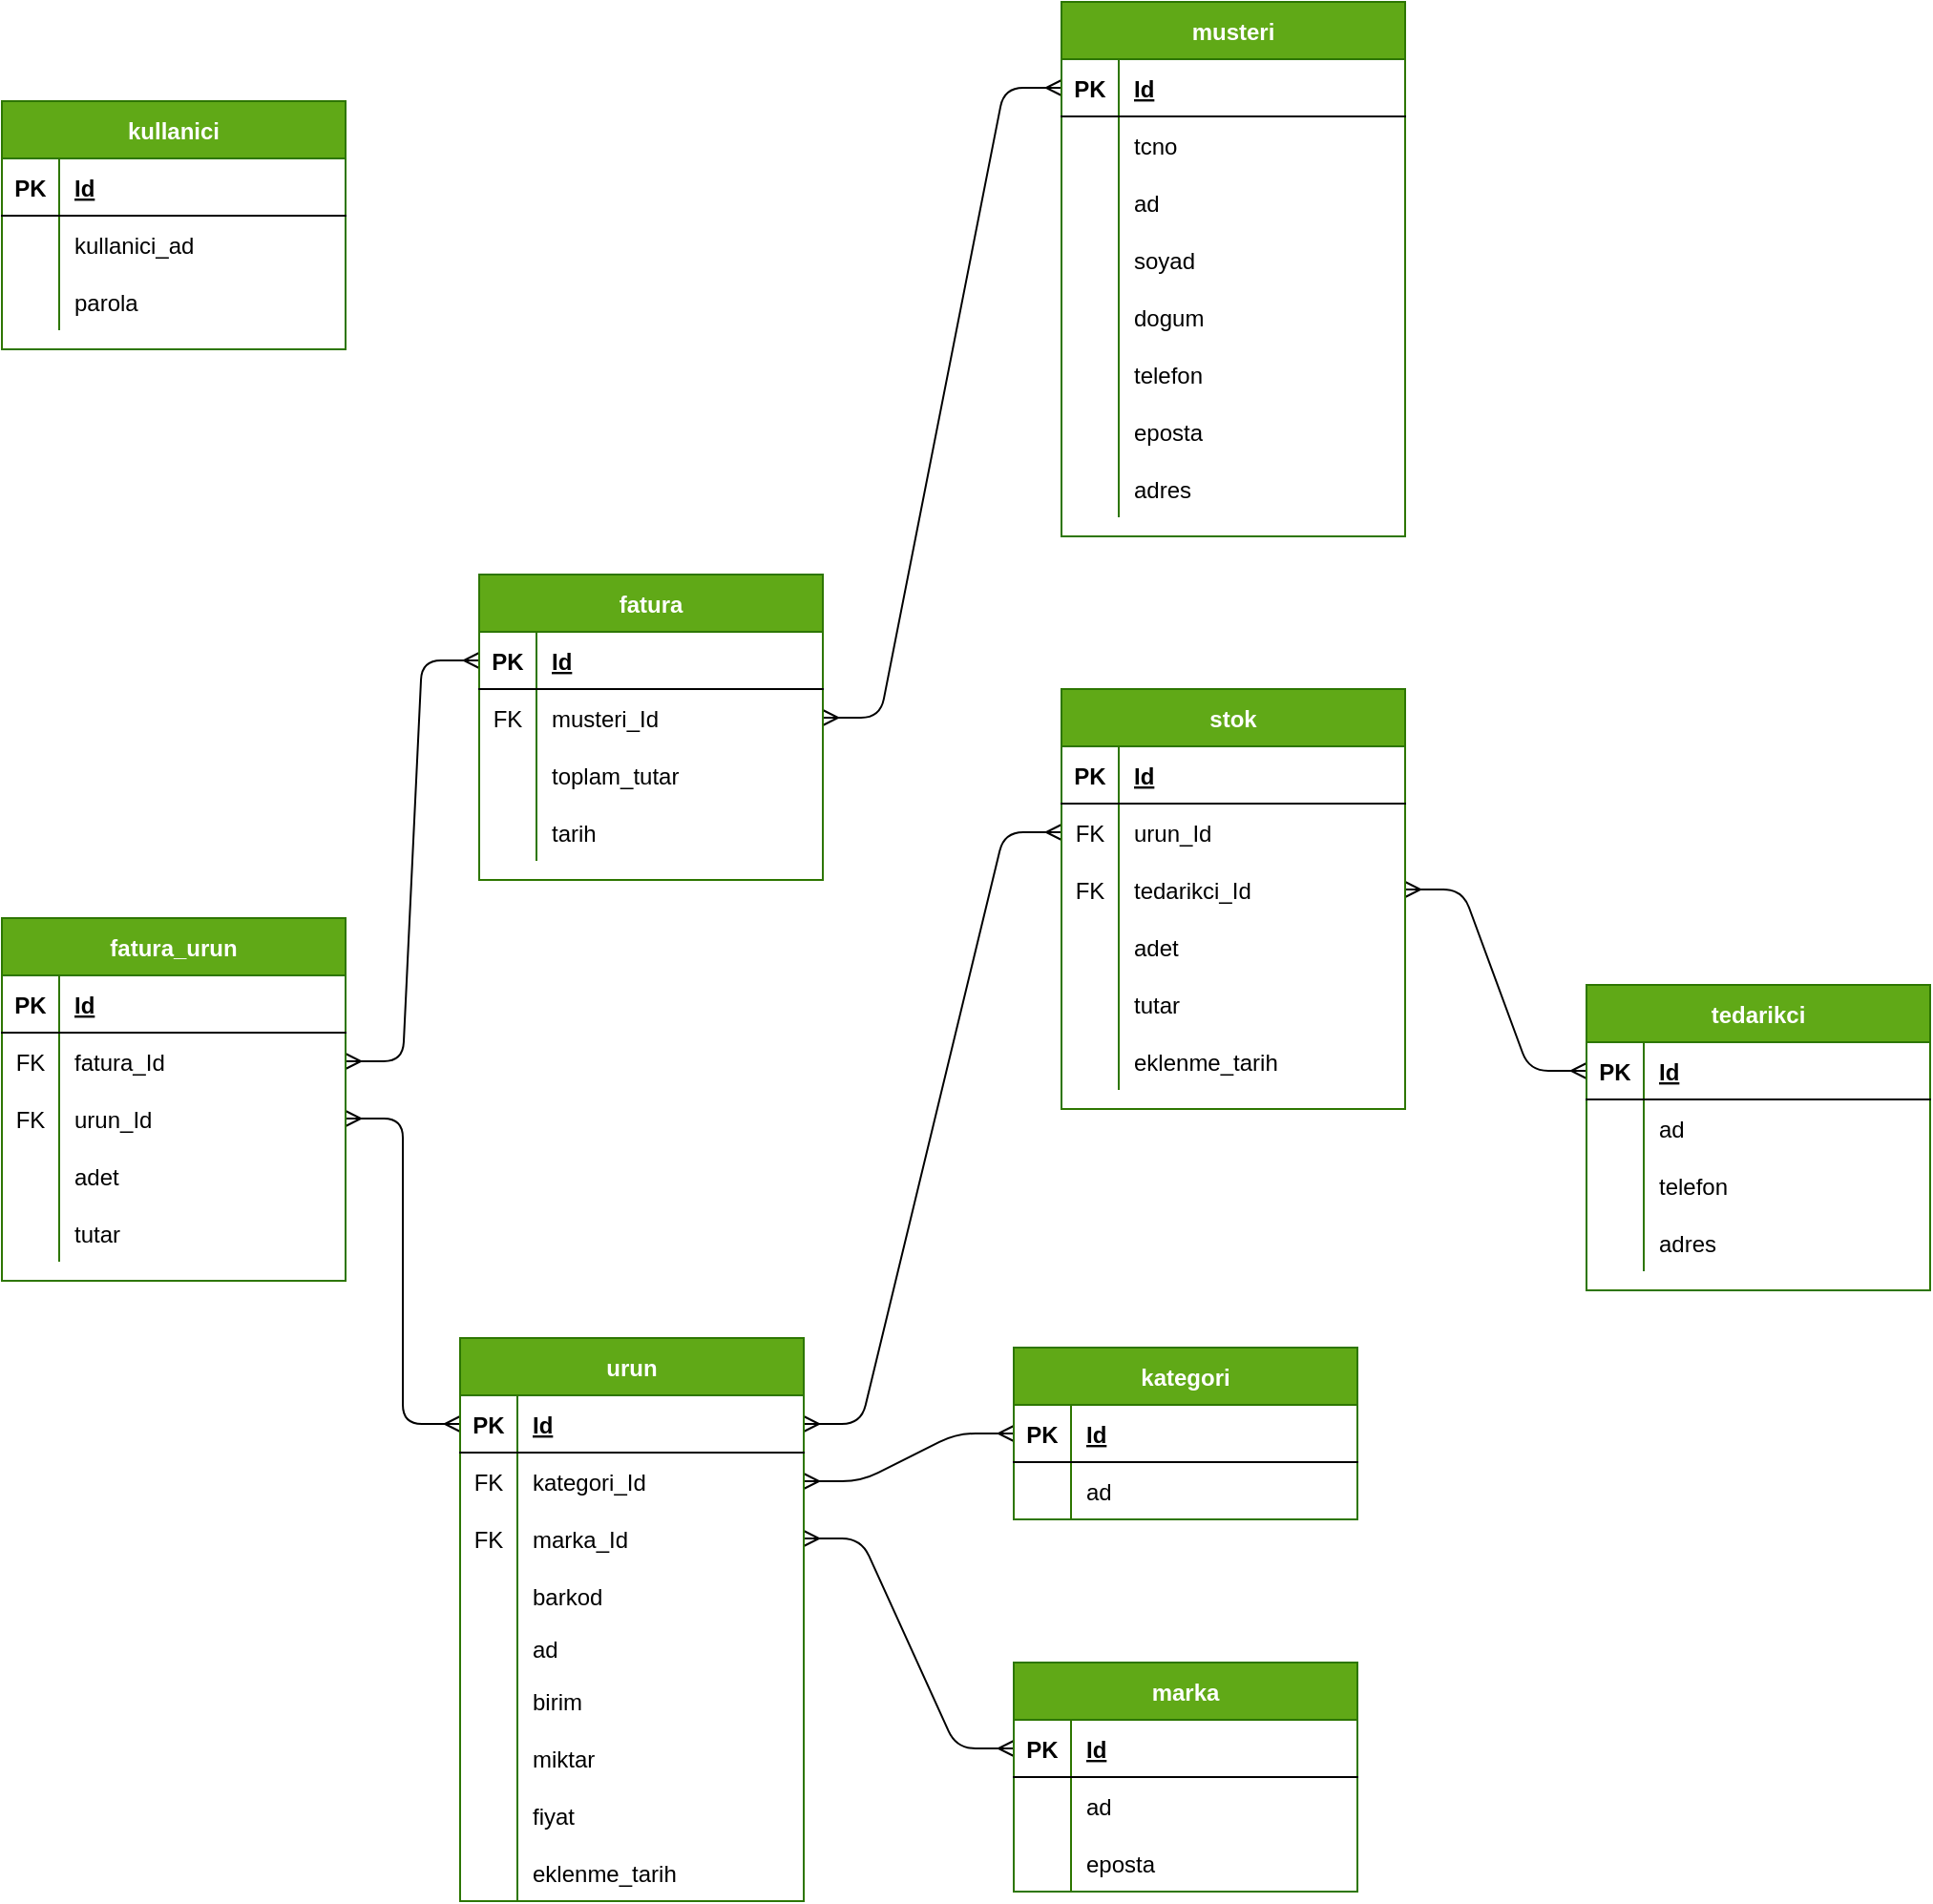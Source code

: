 <mxfile version="13.7.9" type="device"><diagram id="P-79HF_N6AlS7FEZApcc" name="Page-1"><mxGraphModel dx="1422" dy="850" grid="1" gridSize="10" guides="1" tooltips="1" connect="1" arrows="1" fold="1" page="1" pageScale="1" pageWidth="1600" pageHeight="1200" math="0" shadow="0"><root><object label="" id="0"><mxCell/></object><mxCell id="1" parent="0"/><mxCell id="rseq8fFAjmLeye40sNey-18" value="" style="edgeStyle=entityRelationEdgeStyle;fontSize=12;html=1;endArrow=ERmany;startArrow=ERmany;exitX=1;exitY=0.5;exitDx=0;exitDy=0;entryX=0;entryY=0.5;entryDx=0;entryDy=0;" parent="1" source="rFaIuTn6ir9qlmdne9DY-21" target="8cAF7G6tJF8TkGzmdEdp-2" edge="1"><mxGeometry width="100" height="100" relative="1" as="geometry"><mxPoint x="435" y="853" as="sourcePoint"/><mxPoint x="855" y="808" as="targetPoint"/></mxGeometry></mxCell><mxCell id="rseq8fFAjmLeye40sNey-19" value="" style="edgeStyle=entityRelationEdgeStyle;fontSize=12;html=1;endArrow=ERmany;startArrow=ERmany;entryX=0;entryY=0.5;entryDx=0;entryDy=0;exitX=1;exitY=0.5;exitDx=0;exitDy=0;" parent="1" source="rFaIuTn6ir9qlmdne9DY-18" target="rFaIuTn6ir9qlmdne9DY-314" edge="1"><mxGeometry width="100" height="100" relative="1" as="geometry"><mxPoint x="405" y="1153" as="sourcePoint"/><mxPoint x="-15" y="1103" as="targetPoint"/></mxGeometry></mxCell><mxCell id="rseq8fFAjmLeye40sNey-34" value="" style="edgeStyle=entityRelationEdgeStyle;fontSize=12;html=1;endArrow=ERmany;startArrow=ERmany;exitX=1;exitY=0.5;exitDx=0;exitDy=0;entryX=0;entryY=0.5;entryDx=0;entryDy=0;" parent="1" source="rFaIuTn6ir9qlmdne9DY-15" target="rFaIuTn6ir9qlmdne9DY-96" edge="1"><mxGeometry width="100" height="100" relative="1" as="geometry"><mxPoint x="775" y="858" as="sourcePoint"/><mxPoint x="865" y="798" as="targetPoint"/></mxGeometry></mxCell><mxCell id="rseq8fFAjmLeye40sNey-42" value="" style="edgeStyle=entityRelationEdgeStyle;fontSize=12;html=1;endArrow=ERmany;startArrow=ERmany;entryX=0;entryY=0.5;entryDx=0;entryDy=0;exitX=1;exitY=0.5;exitDx=0;exitDy=0;" parent="1" source="rFaIuTn6ir9qlmdne9DY-99" target="rFaIuTn6ir9qlmdne9DY-119" edge="1"><mxGeometry width="100" height="100" relative="1" as="geometry"><mxPoint x="1050" y="588" as="sourcePoint"/><mxPoint x="1175" y="818" as="targetPoint"/></mxGeometry></mxCell><mxCell id="rseq8fFAjmLeye40sNey-65" value="" style="edgeStyle=entityRelationEdgeStyle;fontSize=12;html=1;endArrow=ERmany;startArrow=ERmany;exitX=1;exitY=0.5;exitDx=0;exitDy=0;entryX=0;entryY=0.5;entryDx=0;entryDy=0;" parent="1" source="rseq8fFAjmLeye40sNey-56" target="rFaIuTn6ir9qlmdne9DY-15" edge="1"><mxGeometry width="100" height="100" relative="1" as="geometry"><mxPoint x="775" y="828" as="sourcePoint"/><mxPoint x="865" y="608" as="targetPoint"/></mxGeometry></mxCell><mxCell id="rseq8fFAjmLeye40sNey-68" value="" style="edgeStyle=entityRelationEdgeStyle;fontSize=12;html=1;endArrow=ERmany;startArrow=ERmany;exitX=1;exitY=0.5;exitDx=0;exitDy=0;entryX=0;entryY=0.5;entryDx=0;entryDy=0;" parent="1" source="rseq8fFAjmLeye40sNey-53" target="rFaIuTn6ir9qlmdne9DY-158" edge="1"><mxGeometry width="100" height="100" relative="1" as="geometry"><mxPoint x="515" y="593" as="sourcePoint"/><mxPoint x="605" y="373" as="targetPoint"/></mxGeometry></mxCell><mxCell id="rseq8fFAjmLeye40sNey-69" value="" style="edgeStyle=entityRelationEdgeStyle;fontSize=12;html=1;endArrow=ERmany;startArrow=ERmany;entryX=0;entryY=0.5;entryDx=0;entryDy=0;exitX=1;exitY=0.5;exitDx=0;exitDy=0;" parent="1" source="rFaIuTn6ir9qlmdne9DY-161" target="rFaIuTn6ir9qlmdne9DY-222" edge="1"><mxGeometry width="100" height="100" relative="1" as="geometry"><mxPoint x="860" y="258" as="sourcePoint"/><mxPoint x="1535" y="-67" as="targetPoint"/></mxGeometry></mxCell><mxCell id="rFaIuTn6ir9qlmdne9DY-92" value="stok" style="shape=table;startSize=30;container=1;collapsible=1;childLayout=tableLayout;fixedRows=1;rowLines=0;fontStyle=1;align=center;resizeLast=1;fillColor=#60a917;strokeColor=#2D7600;fontColor=#ffffff;" parent="1" vertex="1"><mxGeometry x="855" y="448" width="180" height="220" as="geometry"/></mxCell><mxCell id="rFaIuTn6ir9qlmdne9DY-93" value="" style="shape=partialRectangle;collapsible=0;dropTarget=0;pointerEvents=0;fillColor=none;top=0;left=0;bottom=1;right=0;points=[[0,0.5],[1,0.5]];portConstraint=eastwest;" parent="rFaIuTn6ir9qlmdne9DY-92" vertex="1"><mxGeometry y="30" width="180" height="30" as="geometry"/></mxCell><mxCell id="rFaIuTn6ir9qlmdne9DY-94" value="PK" style="shape=partialRectangle;connectable=0;fillColor=none;top=0;left=0;bottom=0;right=0;fontStyle=1;overflow=hidden;" parent="rFaIuTn6ir9qlmdne9DY-93" vertex="1"><mxGeometry width="30" height="30" as="geometry"/></mxCell><mxCell id="rFaIuTn6ir9qlmdne9DY-95" value="Id" style="shape=partialRectangle;connectable=0;fillColor=none;top=0;left=0;bottom=0;right=0;align=left;spacingLeft=6;fontStyle=5;overflow=hidden;" parent="rFaIuTn6ir9qlmdne9DY-93" vertex="1"><mxGeometry x="30" width="150" height="30" as="geometry"/></mxCell><mxCell id="rFaIuTn6ir9qlmdne9DY-96" value="" style="shape=partialRectangle;collapsible=0;dropTarget=0;pointerEvents=0;fillColor=none;top=0;left=0;bottom=0;right=0;points=[[0,0.5],[1,0.5]];portConstraint=eastwest;" parent="rFaIuTn6ir9qlmdne9DY-92" vertex="1"><mxGeometry y="60" width="180" height="30" as="geometry"/></mxCell><mxCell id="rFaIuTn6ir9qlmdne9DY-97" value="FK" style="shape=partialRectangle;connectable=0;fillColor=none;top=0;left=0;bottom=0;right=0;editable=1;overflow=hidden;" parent="rFaIuTn6ir9qlmdne9DY-96" vertex="1"><mxGeometry width="30" height="30" as="geometry"/></mxCell><mxCell id="rFaIuTn6ir9qlmdne9DY-98" value="urun_Id" style="shape=partialRectangle;connectable=0;fillColor=none;top=0;left=0;bottom=0;right=0;align=left;spacingLeft=6;overflow=hidden;" parent="rFaIuTn6ir9qlmdne9DY-96" vertex="1"><mxGeometry x="30" width="150" height="30" as="geometry"/></mxCell><mxCell id="rFaIuTn6ir9qlmdne9DY-99" value="" style="shape=partialRectangle;collapsible=0;dropTarget=0;pointerEvents=0;fillColor=none;top=0;left=0;bottom=0;right=0;points=[[0,0.5],[1,0.5]];portConstraint=eastwest;" parent="rFaIuTn6ir9qlmdne9DY-92" vertex="1"><mxGeometry y="90" width="180" height="30" as="geometry"/></mxCell><mxCell id="rFaIuTn6ir9qlmdne9DY-100" value="FK" style="shape=partialRectangle;connectable=0;fillColor=none;top=0;left=0;bottom=0;right=0;editable=1;overflow=hidden;" parent="rFaIuTn6ir9qlmdne9DY-99" vertex="1"><mxGeometry width="30" height="30" as="geometry"/></mxCell><mxCell id="rFaIuTn6ir9qlmdne9DY-101" value="tedarikci_Id" style="shape=partialRectangle;connectable=0;fillColor=none;top=0;left=0;bottom=0;right=0;align=left;spacingLeft=6;overflow=hidden;" parent="rFaIuTn6ir9qlmdne9DY-99" vertex="1"><mxGeometry x="30" width="150" height="30" as="geometry"/></mxCell><mxCell id="rseq8fFAjmLeye40sNey-35" value="" style="shape=partialRectangle;collapsible=0;dropTarget=0;pointerEvents=0;fillColor=none;top=0;left=0;bottom=0;right=0;points=[[0,0.5],[1,0.5]];portConstraint=eastwest;" parent="rFaIuTn6ir9qlmdne9DY-92" vertex="1"><mxGeometry y="120" width="180" height="30" as="geometry"/></mxCell><mxCell id="rseq8fFAjmLeye40sNey-36" value="" style="shape=partialRectangle;connectable=0;fillColor=none;top=0;left=0;bottom=0;right=0;editable=1;overflow=hidden;" parent="rseq8fFAjmLeye40sNey-35" vertex="1"><mxGeometry width="30" height="30" as="geometry"/></mxCell><mxCell id="rseq8fFAjmLeye40sNey-37" value="adet" style="shape=partialRectangle;connectable=0;fillColor=none;top=0;left=0;bottom=0;right=0;align=left;spacingLeft=6;overflow=hidden;" parent="rseq8fFAjmLeye40sNey-35" vertex="1"><mxGeometry x="30" width="150" height="30" as="geometry"/></mxCell><mxCell id="jy2COq91OwpYRetSkR2U-1" value="" style="shape=partialRectangle;collapsible=0;dropTarget=0;pointerEvents=0;fillColor=none;top=0;left=0;bottom=0;right=0;points=[[0,0.5],[1,0.5]];portConstraint=eastwest;" parent="rFaIuTn6ir9qlmdne9DY-92" vertex="1"><mxGeometry y="150" width="180" height="30" as="geometry"/></mxCell><mxCell id="jy2COq91OwpYRetSkR2U-2" value="" style="shape=partialRectangle;connectable=0;fillColor=none;top=0;left=0;bottom=0;right=0;editable=1;overflow=hidden;" parent="jy2COq91OwpYRetSkR2U-1" vertex="1"><mxGeometry width="30" height="30" as="geometry"/></mxCell><mxCell id="jy2COq91OwpYRetSkR2U-3" value="tutar" style="shape=partialRectangle;connectable=0;fillColor=none;top=0;left=0;bottom=0;right=0;align=left;spacingLeft=6;overflow=hidden;" parent="jy2COq91OwpYRetSkR2U-1" vertex="1"><mxGeometry x="30" width="150" height="30" as="geometry"/></mxCell><mxCell id="rFaIuTn6ir9qlmdne9DY-102" value="" style="shape=partialRectangle;collapsible=0;dropTarget=0;pointerEvents=0;fillColor=none;top=0;left=0;bottom=0;right=0;points=[[0,0.5],[1,0.5]];portConstraint=eastwest;" parent="rFaIuTn6ir9qlmdne9DY-92" vertex="1"><mxGeometry y="180" width="180" height="30" as="geometry"/></mxCell><mxCell id="rFaIuTn6ir9qlmdne9DY-103" value="" style="shape=partialRectangle;connectable=0;fillColor=none;top=0;left=0;bottom=0;right=0;editable=1;overflow=hidden;" parent="rFaIuTn6ir9qlmdne9DY-102" vertex="1"><mxGeometry width="30" height="30" as="geometry"/></mxCell><mxCell id="rFaIuTn6ir9qlmdne9DY-104" value="eklenme_tarih" style="shape=partialRectangle;connectable=0;fillColor=none;top=0;left=0;bottom=0;right=0;align=left;spacingLeft=6;overflow=hidden;" parent="rFaIuTn6ir9qlmdne9DY-102" vertex="1"><mxGeometry x="30" width="150" height="30" as="geometry"/></mxCell><mxCell id="rFaIuTn6ir9qlmdne9DY-14" value="urun" style="shape=table;startSize=30;container=1;collapsible=1;childLayout=tableLayout;fixedRows=1;rowLines=0;fontStyle=1;align=center;resizeLast=1;fillColor=#60a917;strokeColor=#2D7600;fontColor=#ffffff;" parent="1" vertex="1"><mxGeometry x="540" y="788" width="180" height="295" as="geometry"/></mxCell><mxCell id="rFaIuTn6ir9qlmdne9DY-15" value="" style="shape=partialRectangle;collapsible=0;dropTarget=0;pointerEvents=0;fillColor=none;top=0;left=0;bottom=1;right=0;points=[[0,0.5],[1,0.5]];portConstraint=eastwest;" parent="rFaIuTn6ir9qlmdne9DY-14" vertex="1"><mxGeometry y="30" width="180" height="30" as="geometry"/></mxCell><mxCell id="rFaIuTn6ir9qlmdne9DY-16" value="PK" style="shape=partialRectangle;connectable=0;fillColor=none;top=0;left=0;bottom=0;right=0;fontStyle=1;overflow=hidden;" parent="rFaIuTn6ir9qlmdne9DY-15" vertex="1"><mxGeometry width="30" height="30" as="geometry"/></mxCell><mxCell id="rFaIuTn6ir9qlmdne9DY-17" value="Id" style="shape=partialRectangle;connectable=0;fillColor=none;top=0;left=0;bottom=0;right=0;align=left;spacingLeft=6;fontStyle=5;overflow=hidden;" parent="rFaIuTn6ir9qlmdne9DY-15" vertex="1"><mxGeometry x="30" width="150" height="30" as="geometry"/></mxCell><mxCell id="rFaIuTn6ir9qlmdne9DY-21" value="" style="shape=partialRectangle;collapsible=0;dropTarget=0;pointerEvents=0;fillColor=none;top=0;left=0;bottom=0;right=0;points=[[0,0.5],[1,0.5]];portConstraint=eastwest;" parent="rFaIuTn6ir9qlmdne9DY-14" vertex="1"><mxGeometry y="60" width="180" height="30" as="geometry"/></mxCell><mxCell id="rFaIuTn6ir9qlmdne9DY-22" value="FK" style="shape=partialRectangle;connectable=0;fillColor=none;top=0;left=0;bottom=0;right=0;editable=1;overflow=hidden;" parent="rFaIuTn6ir9qlmdne9DY-21" vertex="1"><mxGeometry width="30" height="30" as="geometry"/></mxCell><mxCell id="rFaIuTn6ir9qlmdne9DY-23" value="kategori_Id" style="shape=partialRectangle;connectable=0;fillColor=none;top=0;left=0;bottom=0;right=0;align=left;spacingLeft=6;overflow=hidden;" parent="rFaIuTn6ir9qlmdne9DY-21" vertex="1"><mxGeometry x="30" width="150" height="30" as="geometry"/></mxCell><mxCell id="rFaIuTn6ir9qlmdne9DY-18" value="" style="shape=partialRectangle;collapsible=0;dropTarget=0;pointerEvents=0;fillColor=none;top=0;left=0;bottom=0;right=0;points=[[0,0.5],[1,0.5]];portConstraint=eastwest;" parent="rFaIuTn6ir9qlmdne9DY-14" vertex="1"><mxGeometry y="90" width="180" height="30" as="geometry"/></mxCell><mxCell id="rFaIuTn6ir9qlmdne9DY-19" value="FK" style="shape=partialRectangle;connectable=0;fillColor=none;top=0;left=0;bottom=0;right=0;editable=1;overflow=hidden;" parent="rFaIuTn6ir9qlmdne9DY-18" vertex="1"><mxGeometry width="30" height="30" as="geometry"/></mxCell><mxCell id="rFaIuTn6ir9qlmdne9DY-20" value="marka_Id" style="shape=partialRectangle;connectable=0;fillColor=none;top=0;left=0;bottom=0;right=0;align=left;spacingLeft=6;overflow=hidden;" parent="rFaIuTn6ir9qlmdne9DY-18" vertex="1"><mxGeometry x="30" width="150" height="30" as="geometry"/></mxCell><mxCell id="rFaIuTn6ir9qlmdne9DY-332" value="" style="shape=partialRectangle;collapsible=0;dropTarget=0;pointerEvents=0;fillColor=none;top=0;left=0;bottom=0;right=0;points=[[0,0.5],[1,0.5]];portConstraint=eastwest;" parent="rFaIuTn6ir9qlmdne9DY-14" vertex="1"><mxGeometry y="120" width="180" height="30" as="geometry"/></mxCell><mxCell id="rFaIuTn6ir9qlmdne9DY-333" value="" style="shape=partialRectangle;connectable=0;fillColor=none;top=0;left=0;bottom=0;right=0;editable=1;overflow=hidden;" parent="rFaIuTn6ir9qlmdne9DY-332" vertex="1"><mxGeometry width="30" height="30" as="geometry"/></mxCell><mxCell id="rFaIuTn6ir9qlmdne9DY-334" value="barkod" style="shape=partialRectangle;connectable=0;fillColor=none;top=0;left=0;bottom=0;right=0;align=left;spacingLeft=6;overflow=hidden;" parent="rFaIuTn6ir9qlmdne9DY-332" vertex="1"><mxGeometry x="30" width="150" height="30" as="geometry"/></mxCell><mxCell id="rFaIuTn6ir9qlmdne9DY-24" value="" style="shape=partialRectangle;collapsible=0;dropTarget=0;pointerEvents=0;fillColor=none;top=0;left=0;bottom=0;right=0;points=[[0,0.5],[1,0.5]];portConstraint=eastwest;" parent="rFaIuTn6ir9qlmdne9DY-14" vertex="1"><mxGeometry y="150" width="180" height="25" as="geometry"/></mxCell><mxCell id="rFaIuTn6ir9qlmdne9DY-25" value="" style="shape=partialRectangle;connectable=0;fillColor=none;top=0;left=0;bottom=0;right=0;editable=1;overflow=hidden;" parent="rFaIuTn6ir9qlmdne9DY-24" vertex="1"><mxGeometry width="30" height="25" as="geometry"/></mxCell><mxCell id="rFaIuTn6ir9qlmdne9DY-26" value="ad" style="shape=partialRectangle;connectable=0;fillColor=none;top=0;left=0;bottom=0;right=0;align=left;spacingLeft=6;overflow=hidden;" parent="rFaIuTn6ir9qlmdne9DY-24" vertex="1"><mxGeometry x="30" width="150" height="25" as="geometry"/></mxCell><mxCell id="rFaIuTn6ir9qlmdne9DY-351" value="" style="shape=partialRectangle;collapsible=0;dropTarget=0;pointerEvents=0;fillColor=none;top=0;left=0;bottom=0;right=0;points=[[0,0.5],[1,0.5]];portConstraint=eastwest;" parent="rFaIuTn6ir9qlmdne9DY-14" vertex="1"><mxGeometry y="175" width="180" height="30" as="geometry"/></mxCell><mxCell id="rFaIuTn6ir9qlmdne9DY-352" value="" style="shape=partialRectangle;connectable=0;fillColor=none;top=0;left=0;bottom=0;right=0;editable=1;overflow=hidden;" parent="rFaIuTn6ir9qlmdne9DY-351" vertex="1"><mxGeometry width="30" height="30" as="geometry"/></mxCell><mxCell id="rFaIuTn6ir9qlmdne9DY-353" value="birim" style="shape=partialRectangle;connectable=0;fillColor=none;top=0;left=0;bottom=0;right=0;align=left;spacingLeft=6;overflow=hidden;" parent="rFaIuTn6ir9qlmdne9DY-351" vertex="1"><mxGeometry x="30" width="150" height="30" as="geometry"/></mxCell><mxCell id="rFaIuTn6ir9qlmdne9DY-335" value="" style="shape=partialRectangle;collapsible=0;dropTarget=0;pointerEvents=0;fillColor=none;top=0;left=0;bottom=0;right=0;points=[[0,0.5],[1,0.5]];portConstraint=eastwest;" parent="rFaIuTn6ir9qlmdne9DY-14" vertex="1"><mxGeometry y="205" width="180" height="30" as="geometry"/></mxCell><mxCell id="rFaIuTn6ir9qlmdne9DY-336" value="" style="shape=partialRectangle;connectable=0;fillColor=none;top=0;left=0;bottom=0;right=0;editable=1;overflow=hidden;" parent="rFaIuTn6ir9qlmdne9DY-335" vertex="1"><mxGeometry width="30" height="30" as="geometry"/></mxCell><mxCell id="rFaIuTn6ir9qlmdne9DY-337" value="miktar" style="shape=partialRectangle;connectable=0;fillColor=none;top=0;left=0;bottom=0;right=0;align=left;spacingLeft=6;overflow=hidden;" parent="rFaIuTn6ir9qlmdne9DY-335" vertex="1"><mxGeometry x="30" width="150" height="30" as="geometry"/></mxCell><mxCell id="AvXuHLwraJ3XLC0T26JJ-1" value="" style="shape=partialRectangle;collapsible=0;dropTarget=0;pointerEvents=0;fillColor=none;top=0;left=0;bottom=0;right=0;points=[[0,0.5],[1,0.5]];portConstraint=eastwest;" vertex="1" parent="rFaIuTn6ir9qlmdne9DY-14"><mxGeometry y="235" width="180" height="30" as="geometry"/></mxCell><mxCell id="AvXuHLwraJ3XLC0T26JJ-2" value="" style="shape=partialRectangle;connectable=0;fillColor=none;top=0;left=0;bottom=0;right=0;editable=1;overflow=hidden;" vertex="1" parent="AvXuHLwraJ3XLC0T26JJ-1"><mxGeometry width="30" height="30" as="geometry"/></mxCell><mxCell id="AvXuHLwraJ3XLC0T26JJ-3" value="fiyat" style="shape=partialRectangle;connectable=0;fillColor=none;top=0;left=0;bottom=0;right=0;align=left;spacingLeft=6;overflow=hidden;" vertex="1" parent="AvXuHLwraJ3XLC0T26JJ-1"><mxGeometry x="30" width="150" height="30" as="geometry"/></mxCell><mxCell id="rFaIuTn6ir9qlmdne9DY-76" value="" style="shape=partialRectangle;collapsible=0;dropTarget=0;pointerEvents=0;fillColor=none;top=0;left=0;bottom=0;right=0;points=[[0,0.5],[1,0.5]];portConstraint=eastwest;" parent="rFaIuTn6ir9qlmdne9DY-14" vertex="1"><mxGeometry y="265" width="180" height="30" as="geometry"/></mxCell><mxCell id="rFaIuTn6ir9qlmdne9DY-77" value="" style="shape=partialRectangle;connectable=0;fillColor=none;top=0;left=0;bottom=0;right=0;editable=1;overflow=hidden;" parent="rFaIuTn6ir9qlmdne9DY-76" vertex="1"><mxGeometry width="30" height="30" as="geometry"/></mxCell><mxCell id="rFaIuTn6ir9qlmdne9DY-78" value="eklenme_tarih" style="shape=partialRectangle;connectable=0;fillColor=none;top=0;left=0;bottom=0;right=0;align=left;spacingLeft=6;overflow=hidden;" parent="rFaIuTn6ir9qlmdne9DY-76" vertex="1"><mxGeometry x="30" width="150" height="30" as="geometry"/></mxCell><mxCell id="8cAF7G6tJF8TkGzmdEdp-1" value="kategori" style="shape=table;startSize=30;container=1;collapsible=1;childLayout=tableLayout;fixedRows=1;rowLines=0;fontStyle=1;align=center;resizeLast=1;fillColor=#60a917;strokeColor=#2D7600;fontColor=#ffffff;" parent="1" vertex="1"><mxGeometry x="830" y="793" width="180" height="90" as="geometry"/></mxCell><mxCell id="8cAF7G6tJF8TkGzmdEdp-2" value="" style="shape=partialRectangle;collapsible=0;dropTarget=0;pointerEvents=0;fillColor=none;top=0;left=0;bottom=1;right=0;points=[[0,0.5],[1,0.5]];portConstraint=eastwest;" parent="8cAF7G6tJF8TkGzmdEdp-1" vertex="1"><mxGeometry y="30" width="180" height="30" as="geometry"/></mxCell><mxCell id="8cAF7G6tJF8TkGzmdEdp-3" value="PK" style="shape=partialRectangle;connectable=0;fillColor=none;top=0;left=0;bottom=0;right=0;fontStyle=1;overflow=hidden;" parent="8cAF7G6tJF8TkGzmdEdp-2" vertex="1"><mxGeometry width="30" height="30" as="geometry"/></mxCell><mxCell id="8cAF7G6tJF8TkGzmdEdp-4" value="Id" style="shape=partialRectangle;connectable=0;fillColor=none;top=0;left=0;bottom=0;right=0;align=left;spacingLeft=6;fontStyle=5;overflow=hidden;" parent="8cAF7G6tJF8TkGzmdEdp-2" vertex="1"><mxGeometry x="30" width="150" height="30" as="geometry"/></mxCell><mxCell id="8cAF7G6tJF8TkGzmdEdp-5" value="" style="shape=partialRectangle;collapsible=0;dropTarget=0;pointerEvents=0;fillColor=none;top=0;left=0;bottom=0;right=0;points=[[0,0.5],[1,0.5]];portConstraint=eastwest;" parent="8cAF7G6tJF8TkGzmdEdp-1" vertex="1"><mxGeometry y="60" width="180" height="30" as="geometry"/></mxCell><mxCell id="8cAF7G6tJF8TkGzmdEdp-6" value="" style="shape=partialRectangle;connectable=0;fillColor=none;top=0;left=0;bottom=0;right=0;editable=1;overflow=hidden;" parent="8cAF7G6tJF8TkGzmdEdp-5" vertex="1"><mxGeometry width="30" height="30" as="geometry"/></mxCell><mxCell id="8cAF7G6tJF8TkGzmdEdp-7" value="ad" style="shape=partialRectangle;connectable=0;fillColor=none;top=0;left=0;bottom=0;right=0;align=left;spacingLeft=6;overflow=hidden;" parent="8cAF7G6tJF8TkGzmdEdp-5" vertex="1"><mxGeometry x="30" width="150" height="30" as="geometry"/></mxCell><mxCell id="rFaIuTn6ir9qlmdne9DY-27" value="kullanici" style="shape=table;startSize=30;container=1;collapsible=1;childLayout=tableLayout;fixedRows=1;rowLines=0;fontStyle=1;align=center;resizeLast=1;fillColor=#60a917;strokeColor=#2D7600;fontColor=#ffffff;" parent="1" vertex="1"><mxGeometry x="300" y="140" width="180" height="130" as="geometry"/></mxCell><mxCell id="rFaIuTn6ir9qlmdne9DY-28" value="" style="shape=partialRectangle;collapsible=0;dropTarget=0;pointerEvents=0;fillColor=none;top=0;left=0;bottom=1;right=0;points=[[0,0.5],[1,0.5]];portConstraint=eastwest;" parent="rFaIuTn6ir9qlmdne9DY-27" vertex="1"><mxGeometry y="30" width="180" height="30" as="geometry"/></mxCell><mxCell id="rFaIuTn6ir9qlmdne9DY-29" value="PK" style="shape=partialRectangle;connectable=0;fillColor=none;top=0;left=0;bottom=0;right=0;fontStyle=1;overflow=hidden;" parent="rFaIuTn6ir9qlmdne9DY-28" vertex="1"><mxGeometry width="30" height="30" as="geometry"/></mxCell><mxCell id="rFaIuTn6ir9qlmdne9DY-30" value="Id" style="shape=partialRectangle;connectable=0;fillColor=none;top=0;left=0;bottom=0;right=0;align=left;spacingLeft=6;fontStyle=5;overflow=hidden;" parent="rFaIuTn6ir9qlmdne9DY-28" vertex="1"><mxGeometry x="30" width="150" height="30" as="geometry"/></mxCell><mxCell id="rFaIuTn6ir9qlmdne9DY-31" value="" style="shape=partialRectangle;collapsible=0;dropTarget=0;pointerEvents=0;fillColor=none;top=0;left=0;bottom=0;right=0;points=[[0,0.5],[1,0.5]];portConstraint=eastwest;" parent="rFaIuTn6ir9qlmdne9DY-27" vertex="1"><mxGeometry y="60" width="180" height="30" as="geometry"/></mxCell><mxCell id="rFaIuTn6ir9qlmdne9DY-32" value="" style="shape=partialRectangle;connectable=0;fillColor=none;top=0;left=0;bottom=0;right=0;editable=1;overflow=hidden;" parent="rFaIuTn6ir9qlmdne9DY-31" vertex="1"><mxGeometry width="30" height="30" as="geometry"/></mxCell><mxCell id="rFaIuTn6ir9qlmdne9DY-33" value="kullanici_ad" style="shape=partialRectangle;connectable=0;fillColor=none;top=0;left=0;bottom=0;right=0;align=left;spacingLeft=6;overflow=hidden;" parent="rFaIuTn6ir9qlmdne9DY-31" vertex="1"><mxGeometry x="30" width="150" height="30" as="geometry"/></mxCell><mxCell id="8cAF7G6tJF8TkGzmdEdp-11" value="" style="shape=partialRectangle;collapsible=0;dropTarget=0;pointerEvents=0;fillColor=none;top=0;left=0;bottom=0;right=0;points=[[0,0.5],[1,0.5]];portConstraint=eastwest;" parent="rFaIuTn6ir9qlmdne9DY-27" vertex="1"><mxGeometry y="90" width="180" height="30" as="geometry"/></mxCell><mxCell id="8cAF7G6tJF8TkGzmdEdp-12" value="" style="shape=partialRectangle;connectable=0;fillColor=none;top=0;left=0;bottom=0;right=0;editable=1;overflow=hidden;" parent="8cAF7G6tJF8TkGzmdEdp-11" vertex="1"><mxGeometry width="30" height="30" as="geometry"/></mxCell><mxCell id="8cAF7G6tJF8TkGzmdEdp-13" value="parola" style="shape=partialRectangle;connectable=0;fillColor=none;top=0;left=0;bottom=0;right=0;align=left;spacingLeft=6;overflow=hidden;" parent="8cAF7G6tJF8TkGzmdEdp-11" vertex="1"><mxGeometry x="30" width="150" height="30" as="geometry"/></mxCell><mxCell id="rFaIuTn6ir9qlmdne9DY-313" value="marka" style="shape=table;startSize=30;container=1;collapsible=1;childLayout=tableLayout;fixedRows=1;rowLines=0;fontStyle=1;align=center;resizeLast=1;fillColor=#60a917;strokeColor=#2D7600;fontColor=#ffffff;" parent="1" vertex="1"><mxGeometry x="830" y="958" width="180" height="120" as="geometry"/></mxCell><mxCell id="rFaIuTn6ir9qlmdne9DY-314" value="" style="shape=partialRectangle;collapsible=0;dropTarget=0;pointerEvents=0;fillColor=none;top=0;left=0;bottom=1;right=0;points=[[0,0.5],[1,0.5]];portConstraint=eastwest;" parent="rFaIuTn6ir9qlmdne9DY-313" vertex="1"><mxGeometry y="30" width="180" height="30" as="geometry"/></mxCell><mxCell id="rFaIuTn6ir9qlmdne9DY-315" value="PK" style="shape=partialRectangle;connectable=0;fillColor=none;top=0;left=0;bottom=0;right=0;fontStyle=1;overflow=hidden;" parent="rFaIuTn6ir9qlmdne9DY-314" vertex="1"><mxGeometry width="30" height="30" as="geometry"/></mxCell><mxCell id="rFaIuTn6ir9qlmdne9DY-316" value="Id" style="shape=partialRectangle;connectable=0;fillColor=none;top=0;left=0;bottom=0;right=0;align=left;spacingLeft=6;fontStyle=5;overflow=hidden;" parent="rFaIuTn6ir9qlmdne9DY-314" vertex="1"><mxGeometry x="30" width="150" height="30" as="geometry"/></mxCell><mxCell id="rFaIuTn6ir9qlmdne9DY-317" value="" style="shape=partialRectangle;collapsible=0;dropTarget=0;pointerEvents=0;fillColor=none;top=0;left=0;bottom=0;right=0;points=[[0,0.5],[1,0.5]];portConstraint=eastwest;" parent="rFaIuTn6ir9qlmdne9DY-313" vertex="1"><mxGeometry y="60" width="180" height="30" as="geometry"/></mxCell><mxCell id="rFaIuTn6ir9qlmdne9DY-318" value="" style="shape=partialRectangle;connectable=0;fillColor=none;top=0;left=0;bottom=0;right=0;editable=1;overflow=hidden;" parent="rFaIuTn6ir9qlmdne9DY-317" vertex="1"><mxGeometry width="30" height="30" as="geometry"/></mxCell><mxCell id="rFaIuTn6ir9qlmdne9DY-319" value="ad" style="shape=partialRectangle;connectable=0;fillColor=none;top=0;left=0;bottom=0;right=0;align=left;spacingLeft=6;overflow=hidden;" parent="rFaIuTn6ir9qlmdne9DY-317" vertex="1"><mxGeometry x="30" width="150" height="30" as="geometry"/></mxCell><mxCell id="rFaIuTn6ir9qlmdne9DY-357" value="" style="shape=partialRectangle;collapsible=0;dropTarget=0;pointerEvents=0;fillColor=none;top=0;left=0;bottom=0;right=0;points=[[0,0.5],[1,0.5]];portConstraint=eastwest;" parent="rFaIuTn6ir9qlmdne9DY-313" vertex="1"><mxGeometry y="90" width="180" height="30" as="geometry"/></mxCell><mxCell id="rFaIuTn6ir9qlmdne9DY-358" value="" style="shape=partialRectangle;connectable=0;fillColor=none;top=0;left=0;bottom=0;right=0;editable=1;overflow=hidden;" parent="rFaIuTn6ir9qlmdne9DY-357" vertex="1"><mxGeometry width="30" height="30" as="geometry"/></mxCell><mxCell id="rFaIuTn6ir9qlmdne9DY-359" value="eposta" style="shape=partialRectangle;connectable=0;fillColor=none;top=0;left=0;bottom=0;right=0;align=left;spacingLeft=6;overflow=hidden;" parent="rFaIuTn6ir9qlmdne9DY-357" vertex="1"><mxGeometry x="30" width="150" height="30" as="geometry"/></mxCell><mxCell id="rFaIuTn6ir9qlmdne9DY-118" value="tedarikci" style="shape=table;startSize=30;container=1;collapsible=1;childLayout=tableLayout;fixedRows=1;rowLines=0;fontStyle=1;align=center;resizeLast=1;fillColor=#60a917;strokeColor=#2D7600;fontColor=#ffffff;" parent="1" vertex="1"><mxGeometry x="1130" y="603" width="180" height="160" as="geometry"/></mxCell><mxCell id="rFaIuTn6ir9qlmdne9DY-119" value="" style="shape=partialRectangle;collapsible=0;dropTarget=0;pointerEvents=0;fillColor=none;top=0;left=0;bottom=1;right=0;points=[[0,0.5],[1,0.5]];portConstraint=eastwest;" parent="rFaIuTn6ir9qlmdne9DY-118" vertex="1"><mxGeometry y="30" width="180" height="30" as="geometry"/></mxCell><mxCell id="rFaIuTn6ir9qlmdne9DY-120" value="PK" style="shape=partialRectangle;connectable=0;fillColor=none;top=0;left=0;bottom=0;right=0;fontStyle=1;overflow=hidden;" parent="rFaIuTn6ir9qlmdne9DY-119" vertex="1"><mxGeometry width="30" height="30" as="geometry"/></mxCell><mxCell id="rFaIuTn6ir9qlmdne9DY-121" value="Id" style="shape=partialRectangle;connectable=0;fillColor=none;top=0;left=0;bottom=0;right=0;align=left;spacingLeft=6;fontStyle=5;overflow=hidden;" parent="rFaIuTn6ir9qlmdne9DY-119" vertex="1"><mxGeometry x="30" width="150" height="30" as="geometry"/></mxCell><mxCell id="rFaIuTn6ir9qlmdne9DY-122" value="" style="shape=partialRectangle;collapsible=0;dropTarget=0;pointerEvents=0;fillColor=none;top=0;left=0;bottom=0;right=0;points=[[0,0.5],[1,0.5]];portConstraint=eastwest;" parent="rFaIuTn6ir9qlmdne9DY-118" vertex="1"><mxGeometry y="60" width="180" height="30" as="geometry"/></mxCell><mxCell id="rFaIuTn6ir9qlmdne9DY-123" value="" style="shape=partialRectangle;connectable=0;fillColor=none;top=0;left=0;bottom=0;right=0;editable=1;overflow=hidden;" parent="rFaIuTn6ir9qlmdne9DY-122" vertex="1"><mxGeometry width="30" height="30" as="geometry"/></mxCell><mxCell id="rFaIuTn6ir9qlmdne9DY-124" value="ad" style="shape=partialRectangle;connectable=0;fillColor=none;top=0;left=0;bottom=0;right=0;align=left;spacingLeft=6;overflow=hidden;" parent="rFaIuTn6ir9qlmdne9DY-122" vertex="1"><mxGeometry x="30" width="150" height="30" as="geometry"/></mxCell><mxCell id="rFaIuTn6ir9qlmdne9DY-125" value="" style="shape=partialRectangle;collapsible=0;dropTarget=0;pointerEvents=0;fillColor=none;top=0;left=0;bottom=0;right=0;points=[[0,0.5],[1,0.5]];portConstraint=eastwest;" parent="rFaIuTn6ir9qlmdne9DY-118" vertex="1"><mxGeometry y="90" width="180" height="30" as="geometry"/></mxCell><mxCell id="rFaIuTn6ir9qlmdne9DY-126" value="" style="shape=partialRectangle;connectable=0;fillColor=none;top=0;left=0;bottom=0;right=0;editable=1;overflow=hidden;" parent="rFaIuTn6ir9qlmdne9DY-125" vertex="1"><mxGeometry width="30" height="30" as="geometry"/></mxCell><mxCell id="rFaIuTn6ir9qlmdne9DY-127" value="telefon" style="shape=partialRectangle;connectable=0;fillColor=none;top=0;left=0;bottom=0;right=0;align=left;spacingLeft=6;overflow=hidden;" parent="rFaIuTn6ir9qlmdne9DY-125" vertex="1"><mxGeometry x="30" width="150" height="30" as="geometry"/></mxCell><mxCell id="rseq8fFAjmLeye40sNey-43" value="" style="shape=partialRectangle;collapsible=0;dropTarget=0;pointerEvents=0;fillColor=none;top=0;left=0;bottom=0;right=0;points=[[0,0.5],[1,0.5]];portConstraint=eastwest;" parent="rFaIuTn6ir9qlmdne9DY-118" vertex="1"><mxGeometry y="120" width="180" height="30" as="geometry"/></mxCell><mxCell id="rseq8fFAjmLeye40sNey-44" value="" style="shape=partialRectangle;connectable=0;fillColor=none;top=0;left=0;bottom=0;right=0;editable=1;overflow=hidden;" parent="rseq8fFAjmLeye40sNey-43" vertex="1"><mxGeometry width="30" height="30" as="geometry"/></mxCell><mxCell id="rseq8fFAjmLeye40sNey-45" value="adres" style="shape=partialRectangle;connectable=0;fillColor=none;top=0;left=0;bottom=0;right=0;align=left;spacingLeft=6;overflow=hidden;" parent="rseq8fFAjmLeye40sNey-43" vertex="1"><mxGeometry x="30" width="150" height="30" as="geometry"/></mxCell><mxCell id="rseq8fFAjmLeye40sNey-49" value="fatura_urun" style="shape=table;startSize=30;container=1;collapsible=1;childLayout=tableLayout;fixedRows=1;rowLines=0;fontStyle=1;align=center;resizeLast=1;fillColor=#60a917;strokeColor=#2D7600;fontColor=#ffffff;" parent="1" vertex="1"><mxGeometry x="300" y="568" width="180" height="190" as="geometry"/></mxCell><mxCell id="rseq8fFAjmLeye40sNey-50" value="" style="shape=partialRectangle;collapsible=0;dropTarget=0;pointerEvents=0;fillColor=none;top=0;left=0;bottom=1;right=0;points=[[0,0.5],[1,0.5]];portConstraint=eastwest;" parent="rseq8fFAjmLeye40sNey-49" vertex="1"><mxGeometry y="30" width="180" height="30" as="geometry"/></mxCell><mxCell id="rseq8fFAjmLeye40sNey-51" value="PK" style="shape=partialRectangle;connectable=0;fillColor=none;top=0;left=0;bottom=0;right=0;fontStyle=1;overflow=hidden;" parent="rseq8fFAjmLeye40sNey-50" vertex="1"><mxGeometry width="30" height="30" as="geometry"/></mxCell><mxCell id="rseq8fFAjmLeye40sNey-52" value="Id" style="shape=partialRectangle;connectable=0;fillColor=none;top=0;left=0;bottom=0;right=0;align=left;spacingLeft=6;fontStyle=5;overflow=hidden;" parent="rseq8fFAjmLeye40sNey-50" vertex="1"><mxGeometry x="30" width="150" height="30" as="geometry"/></mxCell><mxCell id="rseq8fFAjmLeye40sNey-53" value="" style="shape=partialRectangle;collapsible=0;dropTarget=0;pointerEvents=0;fillColor=none;top=0;left=0;bottom=0;right=0;points=[[0,0.5],[1,0.5]];portConstraint=eastwest;" parent="rseq8fFAjmLeye40sNey-49" vertex="1"><mxGeometry y="60" width="180" height="30" as="geometry"/></mxCell><mxCell id="rseq8fFAjmLeye40sNey-54" value="FK" style="shape=partialRectangle;connectable=0;fillColor=none;top=0;left=0;bottom=0;right=0;editable=1;overflow=hidden;" parent="rseq8fFAjmLeye40sNey-53" vertex="1"><mxGeometry width="30" height="30" as="geometry"/></mxCell><mxCell id="rseq8fFAjmLeye40sNey-55" value="fatura_Id" style="shape=partialRectangle;connectable=0;fillColor=none;top=0;left=0;bottom=0;right=0;align=left;spacingLeft=6;overflow=hidden;" parent="rseq8fFAjmLeye40sNey-53" vertex="1"><mxGeometry x="30" width="150" height="30" as="geometry"/></mxCell><mxCell id="rseq8fFAjmLeye40sNey-56" value="" style="shape=partialRectangle;collapsible=0;dropTarget=0;pointerEvents=0;fillColor=none;top=0;left=0;bottom=0;right=0;points=[[0,0.5],[1,0.5]];portConstraint=eastwest;" parent="rseq8fFAjmLeye40sNey-49" vertex="1"><mxGeometry y="90" width="180" height="30" as="geometry"/></mxCell><mxCell id="rseq8fFAjmLeye40sNey-57" value="FK" style="shape=partialRectangle;connectable=0;fillColor=none;top=0;left=0;bottom=0;right=0;editable=1;overflow=hidden;" parent="rseq8fFAjmLeye40sNey-56" vertex="1"><mxGeometry width="30" height="30" as="geometry"/></mxCell><mxCell id="rseq8fFAjmLeye40sNey-58" value="urun_Id" style="shape=partialRectangle;connectable=0;fillColor=none;top=0;left=0;bottom=0;right=0;align=left;spacingLeft=6;overflow=hidden;" parent="rseq8fFAjmLeye40sNey-56" vertex="1"><mxGeometry x="30" width="150" height="30" as="geometry"/></mxCell><mxCell id="rseq8fFAjmLeye40sNey-59" value="" style="shape=partialRectangle;collapsible=0;dropTarget=0;pointerEvents=0;fillColor=none;top=0;left=0;bottom=0;right=0;points=[[0,0.5],[1,0.5]];portConstraint=eastwest;" parent="rseq8fFAjmLeye40sNey-49" vertex="1"><mxGeometry y="120" width="180" height="30" as="geometry"/></mxCell><mxCell id="rseq8fFAjmLeye40sNey-60" value="" style="shape=partialRectangle;connectable=0;fillColor=none;top=0;left=0;bottom=0;right=0;editable=1;overflow=hidden;" parent="rseq8fFAjmLeye40sNey-59" vertex="1"><mxGeometry width="30" height="30" as="geometry"/></mxCell><mxCell id="rseq8fFAjmLeye40sNey-61" value="adet" style="shape=partialRectangle;connectable=0;fillColor=none;top=0;left=0;bottom=0;right=0;align=left;spacingLeft=6;overflow=hidden;" parent="rseq8fFAjmLeye40sNey-59" vertex="1"><mxGeometry x="30" width="150" height="30" as="geometry"/></mxCell><mxCell id="rseq8fFAjmLeye40sNey-62" value="" style="shape=partialRectangle;collapsible=0;dropTarget=0;pointerEvents=0;fillColor=none;top=0;left=0;bottom=0;right=0;points=[[0,0.5],[1,0.5]];portConstraint=eastwest;" parent="rseq8fFAjmLeye40sNey-49" vertex="1"><mxGeometry y="150" width="180" height="30" as="geometry"/></mxCell><mxCell id="rseq8fFAjmLeye40sNey-63" value="" style="shape=partialRectangle;connectable=0;fillColor=none;top=0;left=0;bottom=0;right=0;editable=1;overflow=hidden;" parent="rseq8fFAjmLeye40sNey-62" vertex="1"><mxGeometry width="30" height="30" as="geometry"/></mxCell><mxCell id="rseq8fFAjmLeye40sNey-64" value="tutar" style="shape=partialRectangle;connectable=0;fillColor=none;top=0;left=0;bottom=0;right=0;align=left;spacingLeft=6;overflow=hidden;" parent="rseq8fFAjmLeye40sNey-62" vertex="1"><mxGeometry x="30" width="150" height="30" as="geometry"/></mxCell><mxCell id="rFaIuTn6ir9qlmdne9DY-157" value="fatura" style="shape=table;startSize=30;container=1;collapsible=1;childLayout=tableLayout;fixedRows=1;rowLines=0;fontStyle=1;align=center;resizeLast=1;fillColor=#60a917;strokeColor=#2D7600;fontColor=#ffffff;" parent="1" vertex="1"><mxGeometry x="550" y="388" width="180" height="160" as="geometry"/></mxCell><mxCell id="rFaIuTn6ir9qlmdne9DY-158" value="" style="shape=partialRectangle;collapsible=0;dropTarget=0;pointerEvents=0;fillColor=none;top=0;left=0;bottom=1;right=0;points=[[0,0.5],[1,0.5]];portConstraint=eastwest;" parent="rFaIuTn6ir9qlmdne9DY-157" vertex="1"><mxGeometry y="30" width="180" height="30" as="geometry"/></mxCell><mxCell id="rFaIuTn6ir9qlmdne9DY-159" value="PK" style="shape=partialRectangle;connectable=0;fillColor=none;top=0;left=0;bottom=0;right=0;fontStyle=1;overflow=hidden;" parent="rFaIuTn6ir9qlmdne9DY-158" vertex="1"><mxGeometry width="30" height="30" as="geometry"/></mxCell><mxCell id="rFaIuTn6ir9qlmdne9DY-160" value="Id" style="shape=partialRectangle;connectable=0;fillColor=none;top=0;left=0;bottom=0;right=0;align=left;spacingLeft=6;fontStyle=5;overflow=hidden;" parent="rFaIuTn6ir9qlmdne9DY-158" vertex="1"><mxGeometry x="30" width="150" height="30" as="geometry"/></mxCell><mxCell id="rFaIuTn6ir9qlmdne9DY-161" value="" style="shape=partialRectangle;collapsible=0;dropTarget=0;pointerEvents=0;fillColor=none;top=0;left=0;bottom=0;right=0;points=[[0,0.5],[1,0.5]];portConstraint=eastwest;" parent="rFaIuTn6ir9qlmdne9DY-157" vertex="1"><mxGeometry y="60" width="180" height="30" as="geometry"/></mxCell><mxCell id="rFaIuTn6ir9qlmdne9DY-162" value="FK" style="shape=partialRectangle;connectable=0;fillColor=none;top=0;left=0;bottom=0;right=0;editable=1;overflow=hidden;" parent="rFaIuTn6ir9qlmdne9DY-161" vertex="1"><mxGeometry width="30" height="30" as="geometry"/></mxCell><mxCell id="rFaIuTn6ir9qlmdne9DY-163" value="musteri_Id" style="shape=partialRectangle;connectable=0;fillColor=none;top=0;left=0;bottom=0;right=0;align=left;spacingLeft=6;overflow=hidden;" parent="rFaIuTn6ir9qlmdne9DY-161" vertex="1"><mxGeometry x="30" width="150" height="30" as="geometry"/></mxCell><mxCell id="rFaIuTn6ir9qlmdne9DY-164" value="" style="shape=partialRectangle;collapsible=0;dropTarget=0;pointerEvents=0;fillColor=none;top=0;left=0;bottom=0;right=0;points=[[0,0.5],[1,0.5]];portConstraint=eastwest;" parent="rFaIuTn6ir9qlmdne9DY-157" vertex="1"><mxGeometry y="90" width="180" height="30" as="geometry"/></mxCell><mxCell id="rFaIuTn6ir9qlmdne9DY-165" value="" style="shape=partialRectangle;connectable=0;fillColor=none;top=0;left=0;bottom=0;right=0;editable=1;overflow=hidden;" parent="rFaIuTn6ir9qlmdne9DY-164" vertex="1"><mxGeometry width="30" height="30" as="geometry"/></mxCell><mxCell id="rFaIuTn6ir9qlmdne9DY-166" value="toplam_tutar" style="shape=partialRectangle;connectable=0;fillColor=none;top=0;left=0;bottom=0;right=0;align=left;spacingLeft=6;overflow=hidden;" parent="rFaIuTn6ir9qlmdne9DY-164" vertex="1"><mxGeometry x="30" width="150" height="30" as="geometry"/></mxCell><mxCell id="rFaIuTn6ir9qlmdne9DY-167" value="" style="shape=partialRectangle;collapsible=0;dropTarget=0;pointerEvents=0;fillColor=none;top=0;left=0;bottom=0;right=0;points=[[0,0.5],[1,0.5]];portConstraint=eastwest;" parent="rFaIuTn6ir9qlmdne9DY-157" vertex="1"><mxGeometry y="120" width="180" height="30" as="geometry"/></mxCell><mxCell id="rFaIuTn6ir9qlmdne9DY-168" value="" style="shape=partialRectangle;connectable=0;fillColor=none;top=0;left=0;bottom=0;right=0;editable=1;overflow=hidden;" parent="rFaIuTn6ir9qlmdne9DY-167" vertex="1"><mxGeometry width="30" height="30" as="geometry"/></mxCell><mxCell id="rFaIuTn6ir9qlmdne9DY-169" value="tarih" style="shape=partialRectangle;connectable=0;fillColor=none;top=0;left=0;bottom=0;right=0;align=left;spacingLeft=6;overflow=hidden;" parent="rFaIuTn6ir9qlmdne9DY-167" vertex="1"><mxGeometry x="30" width="150" height="30" as="geometry"/></mxCell><mxCell id="rFaIuTn6ir9qlmdne9DY-221" value="musteri" style="shape=table;startSize=30;container=1;collapsible=1;childLayout=tableLayout;fixedRows=1;rowLines=0;fontStyle=1;align=center;resizeLast=1;fillColor=#60a917;strokeColor=#2D7600;fontColor=#ffffff;" parent="1" vertex="1"><mxGeometry x="855" y="88" width="180" height="280" as="geometry"/></mxCell><mxCell id="rFaIuTn6ir9qlmdne9DY-222" value="" style="shape=partialRectangle;collapsible=0;dropTarget=0;pointerEvents=0;fillColor=none;top=0;left=0;bottom=1;right=0;points=[[0,0.5],[1,0.5]];portConstraint=eastwest;" parent="rFaIuTn6ir9qlmdne9DY-221" vertex="1"><mxGeometry y="30" width="180" height="30" as="geometry"/></mxCell><mxCell id="rFaIuTn6ir9qlmdne9DY-223" value="PK" style="shape=partialRectangle;connectable=0;fillColor=none;top=0;left=0;bottom=0;right=0;fontStyle=1;overflow=hidden;" parent="rFaIuTn6ir9qlmdne9DY-222" vertex="1"><mxGeometry width="30" height="30" as="geometry"/></mxCell><mxCell id="rFaIuTn6ir9qlmdne9DY-224" value="Id" style="shape=partialRectangle;connectable=0;fillColor=none;top=0;left=0;bottom=0;right=0;align=left;spacingLeft=6;fontStyle=5;overflow=hidden;" parent="rFaIuTn6ir9qlmdne9DY-222" vertex="1"><mxGeometry x="30" width="150" height="30" as="geometry"/></mxCell><mxCell id="rFaIuTn6ir9qlmdne9DY-228" value="" style="shape=partialRectangle;collapsible=0;dropTarget=0;pointerEvents=0;fillColor=none;top=0;left=0;bottom=0;right=0;points=[[0,0.5],[1,0.5]];portConstraint=eastwest;" parent="rFaIuTn6ir9qlmdne9DY-221" vertex="1"><mxGeometry y="60" width="180" height="30" as="geometry"/></mxCell><mxCell id="rFaIuTn6ir9qlmdne9DY-229" value="" style="shape=partialRectangle;connectable=0;fillColor=none;top=0;left=0;bottom=0;right=0;editable=1;overflow=hidden;" parent="rFaIuTn6ir9qlmdne9DY-228" vertex="1"><mxGeometry width="30" height="30" as="geometry"/></mxCell><mxCell id="rFaIuTn6ir9qlmdne9DY-230" value="tcno" style="shape=partialRectangle;connectable=0;fillColor=none;top=0;left=0;bottom=0;right=0;align=left;spacingLeft=6;overflow=hidden;" parent="rFaIuTn6ir9qlmdne9DY-228" vertex="1"><mxGeometry x="30" width="150" height="30" as="geometry"/></mxCell><mxCell id="rFaIuTn6ir9qlmdne9DY-252" value="" style="shape=partialRectangle;collapsible=0;dropTarget=0;pointerEvents=0;fillColor=none;top=0;left=0;bottom=0;right=0;points=[[0,0.5],[1,0.5]];portConstraint=eastwest;" parent="rFaIuTn6ir9qlmdne9DY-221" vertex="1"><mxGeometry y="90" width="180" height="30" as="geometry"/></mxCell><mxCell id="rFaIuTn6ir9qlmdne9DY-253" value="" style="shape=partialRectangle;connectable=0;fillColor=none;top=0;left=0;bottom=0;right=0;editable=1;overflow=hidden;" parent="rFaIuTn6ir9qlmdne9DY-252" vertex="1"><mxGeometry width="30" height="30" as="geometry"/></mxCell><mxCell id="rFaIuTn6ir9qlmdne9DY-254" value="ad" style="shape=partialRectangle;connectable=0;fillColor=none;top=0;left=0;bottom=0;right=0;align=left;spacingLeft=6;overflow=hidden;" parent="rFaIuTn6ir9qlmdne9DY-252" vertex="1"><mxGeometry x="30" width="150" height="30" as="geometry"/></mxCell><mxCell id="rFaIuTn6ir9qlmdne9DY-255" value="" style="shape=partialRectangle;collapsible=0;dropTarget=0;pointerEvents=0;fillColor=none;top=0;left=0;bottom=0;right=0;points=[[0,0.5],[1,0.5]];portConstraint=eastwest;" parent="rFaIuTn6ir9qlmdne9DY-221" vertex="1"><mxGeometry y="120" width="180" height="30" as="geometry"/></mxCell><mxCell id="rFaIuTn6ir9qlmdne9DY-256" value="" style="shape=partialRectangle;connectable=0;fillColor=none;top=0;left=0;bottom=0;right=0;editable=1;overflow=hidden;" parent="rFaIuTn6ir9qlmdne9DY-255" vertex="1"><mxGeometry width="30" height="30" as="geometry"/></mxCell><mxCell id="rFaIuTn6ir9qlmdne9DY-257" value="soyad" style="shape=partialRectangle;connectable=0;fillColor=none;top=0;left=0;bottom=0;right=0;align=left;spacingLeft=6;overflow=hidden;" parent="rFaIuTn6ir9qlmdne9DY-255" vertex="1"><mxGeometry x="30" width="150" height="30" as="geometry"/></mxCell><mxCell id="rFaIuTn6ir9qlmdne9DY-60" value="" style="shape=partialRectangle;collapsible=0;dropTarget=0;pointerEvents=0;fillColor=none;top=0;left=0;bottom=0;right=0;points=[[0,0.5],[1,0.5]];portConstraint=eastwest;" parent="rFaIuTn6ir9qlmdne9DY-221" vertex="1"><mxGeometry y="150" width="180" height="30" as="geometry"/></mxCell><mxCell id="rFaIuTn6ir9qlmdne9DY-61" value="" style="shape=partialRectangle;connectable=0;fillColor=none;top=0;left=0;bottom=0;right=0;editable=1;overflow=hidden;" parent="rFaIuTn6ir9qlmdne9DY-60" vertex="1"><mxGeometry width="30" height="30" as="geometry"/></mxCell><mxCell id="rFaIuTn6ir9qlmdne9DY-62" value="dogum" style="shape=partialRectangle;connectable=0;fillColor=none;top=0;left=0;bottom=0;right=0;align=left;spacingLeft=6;overflow=hidden;" parent="rFaIuTn6ir9qlmdne9DY-60" vertex="1"><mxGeometry x="30" width="150" height="30" as="geometry"/></mxCell><mxCell id="rFaIuTn6ir9qlmdne9DY-261" value="" style="shape=partialRectangle;collapsible=0;dropTarget=0;pointerEvents=0;fillColor=none;top=0;left=0;bottom=0;right=0;points=[[0,0.5],[1,0.5]];portConstraint=eastwest;" parent="rFaIuTn6ir9qlmdne9DY-221" vertex="1"><mxGeometry y="180" width="180" height="30" as="geometry"/></mxCell><mxCell id="rFaIuTn6ir9qlmdne9DY-262" value="" style="shape=partialRectangle;connectable=0;fillColor=none;top=0;left=0;bottom=0;right=0;editable=1;overflow=hidden;" parent="rFaIuTn6ir9qlmdne9DY-261" vertex="1"><mxGeometry width="30" height="30" as="geometry"/></mxCell><mxCell id="rFaIuTn6ir9qlmdne9DY-263" value="telefon" style="shape=partialRectangle;connectable=0;fillColor=none;top=0;left=0;bottom=0;right=0;align=left;spacingLeft=6;overflow=hidden;" parent="rFaIuTn6ir9qlmdne9DY-261" vertex="1"><mxGeometry x="30" width="150" height="30" as="geometry"/></mxCell><mxCell id="rFaIuTn6ir9qlmdne9DY-264" value="" style="shape=partialRectangle;collapsible=0;dropTarget=0;pointerEvents=0;fillColor=none;top=0;left=0;bottom=0;right=0;points=[[0,0.5],[1,0.5]];portConstraint=eastwest;" parent="rFaIuTn6ir9qlmdne9DY-221" vertex="1"><mxGeometry y="210" width="180" height="30" as="geometry"/></mxCell><mxCell id="rFaIuTn6ir9qlmdne9DY-265" value="" style="shape=partialRectangle;connectable=0;fillColor=none;top=0;left=0;bottom=0;right=0;editable=1;overflow=hidden;" parent="rFaIuTn6ir9qlmdne9DY-264" vertex="1"><mxGeometry width="30" height="30" as="geometry"/></mxCell><mxCell id="rFaIuTn6ir9qlmdne9DY-266" value="eposta" style="shape=partialRectangle;connectable=0;fillColor=none;top=0;left=0;bottom=0;right=0;align=left;spacingLeft=6;overflow=hidden;" parent="rFaIuTn6ir9qlmdne9DY-264" vertex="1"><mxGeometry x="30" width="150" height="30" as="geometry"/></mxCell><mxCell id="rFaIuTn6ir9qlmdne9DY-292" value="" style="shape=partialRectangle;collapsible=0;dropTarget=0;pointerEvents=0;fillColor=none;top=0;left=0;bottom=0;right=0;points=[[0,0.5],[1,0.5]];portConstraint=eastwest;" parent="rFaIuTn6ir9qlmdne9DY-221" vertex="1"><mxGeometry y="240" width="180" height="30" as="geometry"/></mxCell><mxCell id="rFaIuTn6ir9qlmdne9DY-293" value="" style="shape=partialRectangle;connectable=0;fillColor=none;top=0;left=0;bottom=0;right=0;editable=1;overflow=hidden;" parent="rFaIuTn6ir9qlmdne9DY-292" vertex="1"><mxGeometry width="30" height="30" as="geometry"/></mxCell><mxCell id="rFaIuTn6ir9qlmdne9DY-294" value="adres" style="shape=partialRectangle;connectable=0;fillColor=none;top=0;left=0;bottom=0;right=0;align=left;spacingLeft=6;overflow=hidden;" parent="rFaIuTn6ir9qlmdne9DY-292" vertex="1"><mxGeometry x="30" width="150" height="30" as="geometry"/></mxCell></root></mxGraphModel></diagram></mxfile>